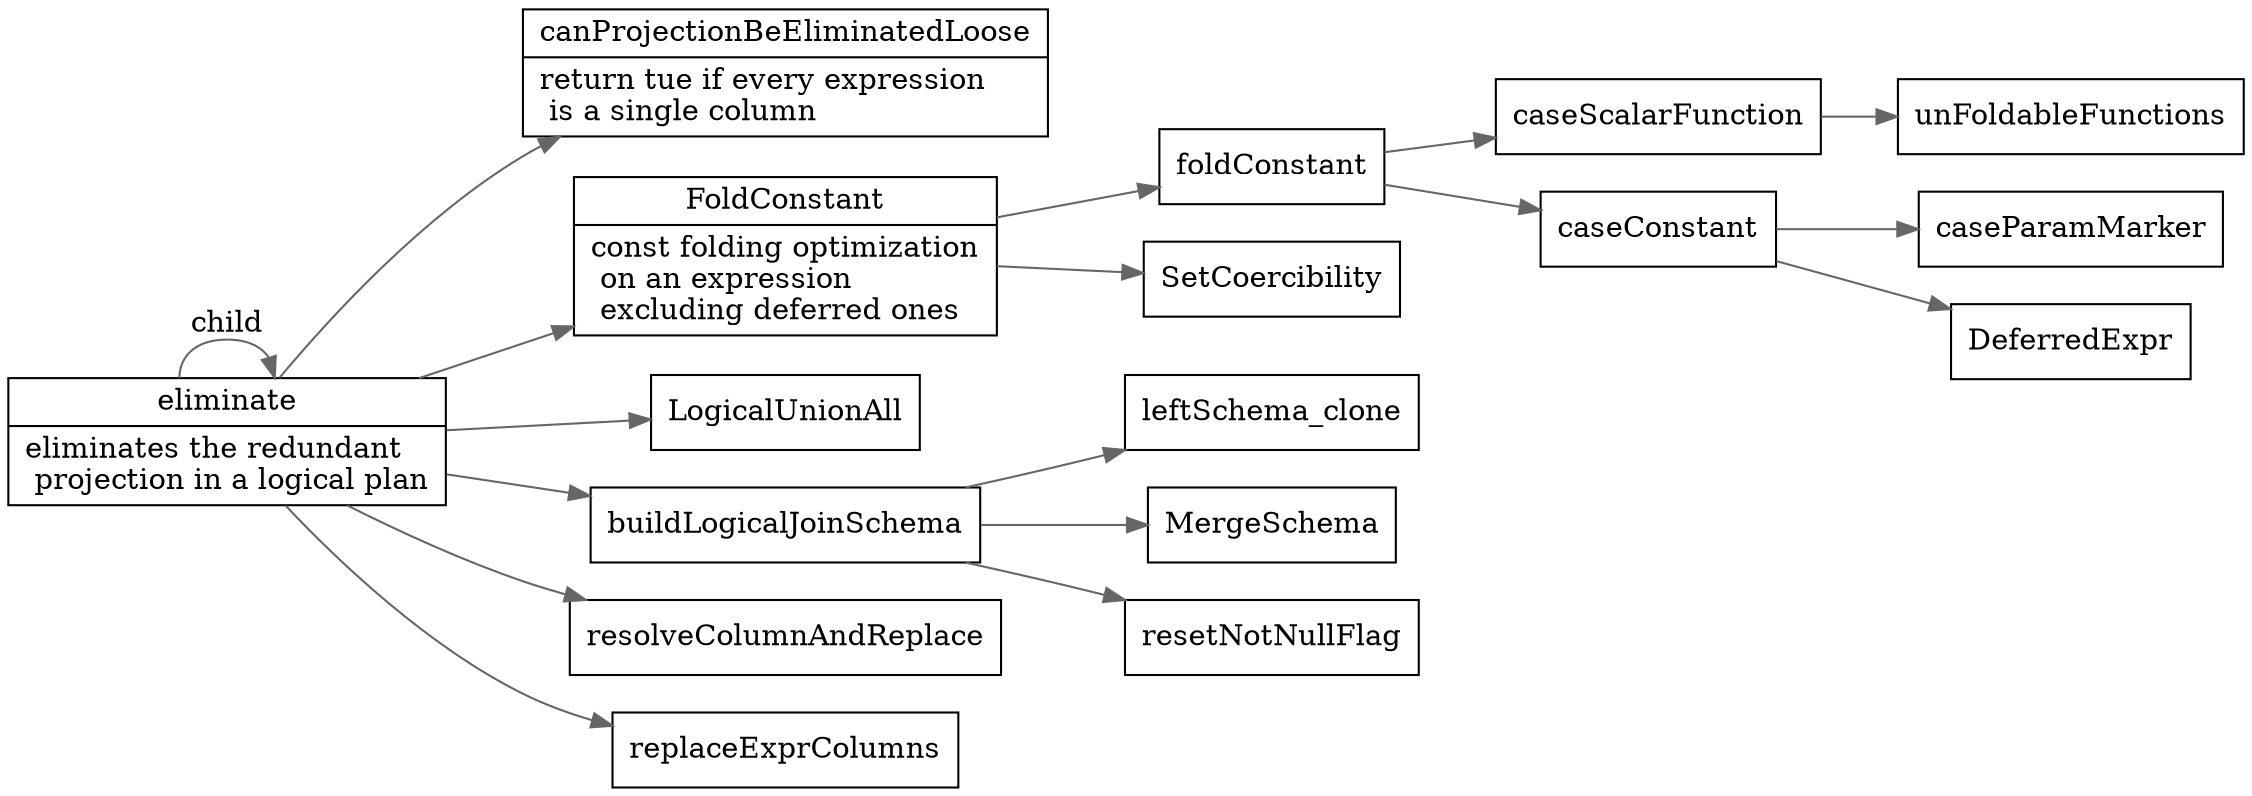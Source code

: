 digraph projectionEliminator {
  node[shape=box];
  edge[color=gray40];
  newrank=true;
  rankdir=LR;

  eliminate[
    shape="record";
    label="{{
      eliminate|
      eliminates the redundant\l
      projection in a logical plan\l
    }}"];
  canProjectionBeEliminatedLoose[
    shape="record";
    label="{{
      canProjectionBeEliminatedLoose|
      return tue if every expression \l
      is a single column\l
    }}"];
  FoldConstant[
    shape="record";
    label="{{
      FoldConstant|
      const folding optimization\l
      on an expression\l
      excluding deferred ones\l
    }}"];

  eliminate -> eliminate[label="child"];
  eliminate -> {
    LogicalUnionAll;
    buildLogicalJoinSchema;
    resolveColumnAndReplace;
    replaceExprColumns;
    FoldConstant;
    canProjectionBeEliminatedLoose;
  }
  FoldConstant -> {
    foldConstant;
    SetCoercibility;
  }
  foldConstant -> caseScalarFunction ->  unFoldableFunctions;
  foldConstant -> caseConstant -> {
    caseParamMarker ;
    DeferredExpr;
  }

  buildLogicalJoinSchema -> {
    leftSchema_clone;
    MergeSchema;
    resetNotNullFlag;
  }
}

